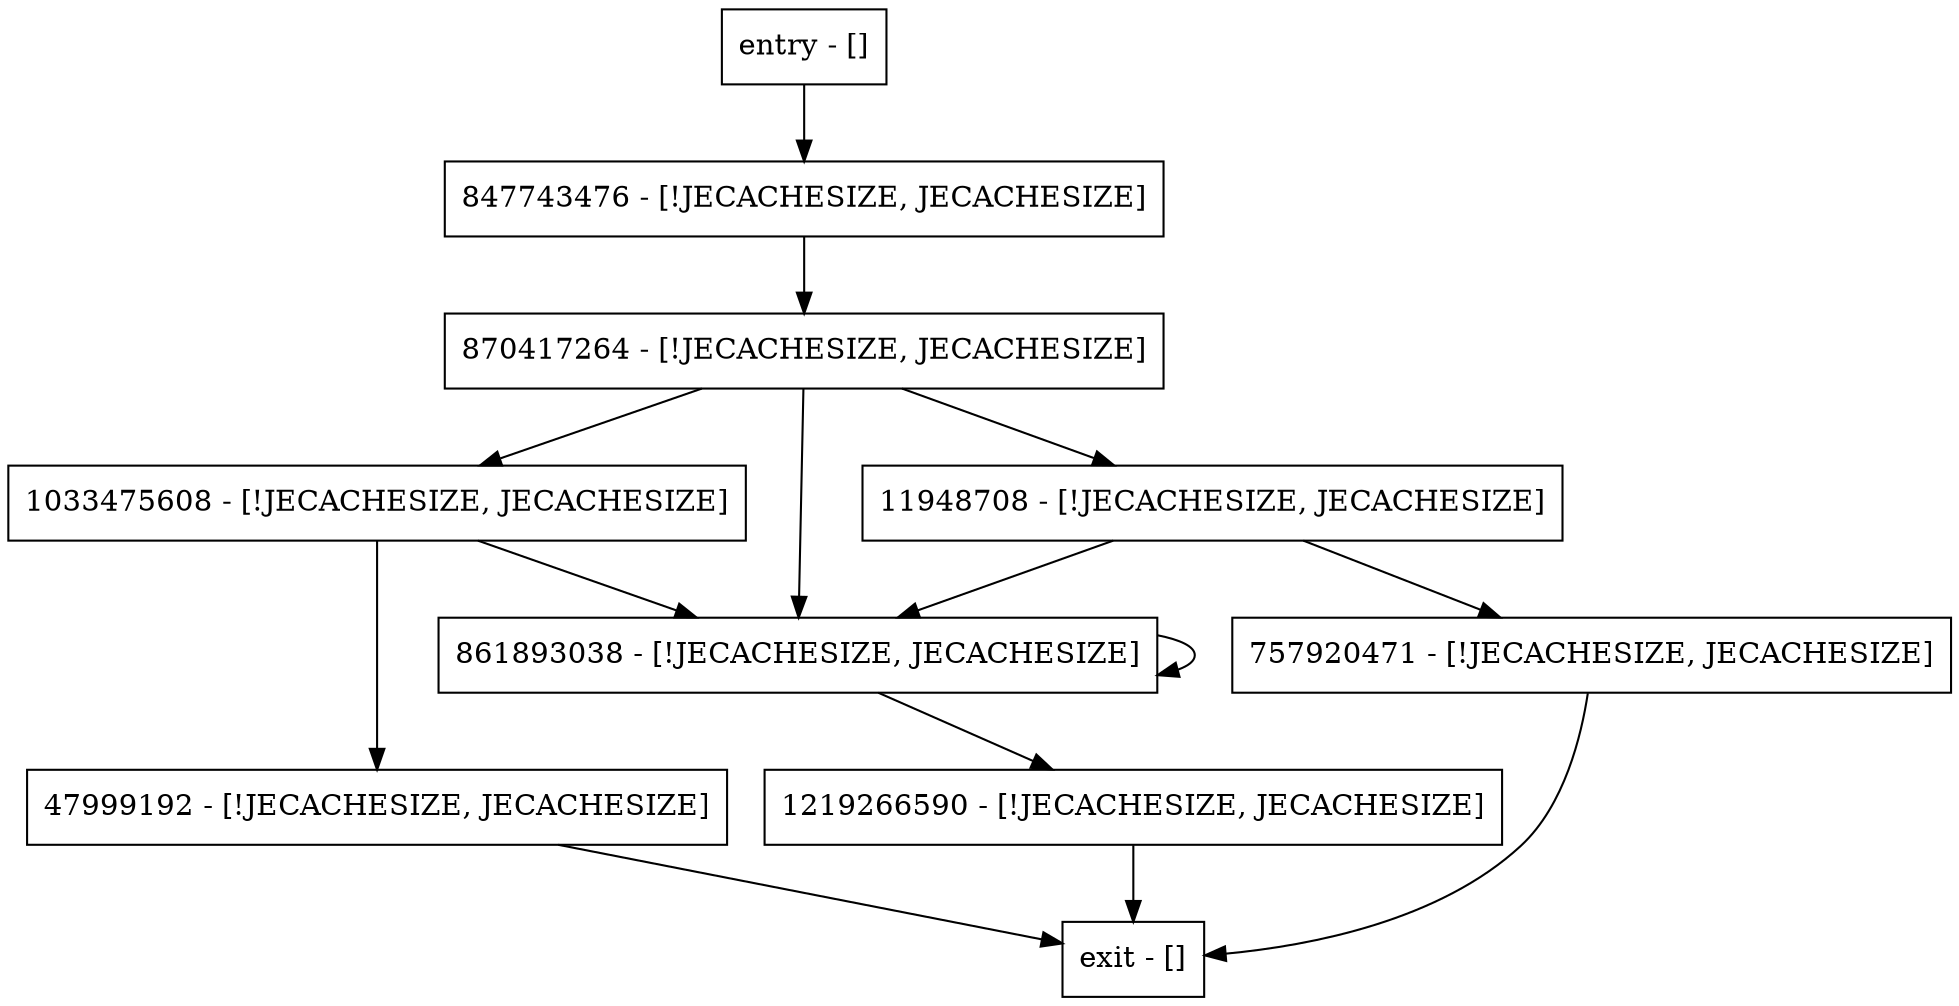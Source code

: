 digraph removeFront {
node [shape=record];
entry [label="entry - []"];
exit [label="exit - []"];
47999192 [label="47999192 - [!JECACHESIZE, JECACHESIZE]"];
1033475608 [label="1033475608 - [!JECACHESIZE, JECACHESIZE]"];
847743476 [label="847743476 - [!JECACHESIZE, JECACHESIZE]"];
757920471 [label="757920471 - [!JECACHESIZE, JECACHESIZE]"];
11948708 [label="11948708 - [!JECACHESIZE, JECACHESIZE]"];
861893038 [label="861893038 - [!JECACHESIZE, JECACHESIZE]"];
870417264 [label="870417264 - [!JECACHESIZE, JECACHESIZE]"];
1219266590 [label="1219266590 - [!JECACHESIZE, JECACHESIZE]"];
entry;
exit;
entry -> 847743476;
47999192 -> exit;
1033475608 -> 47999192;
1033475608 -> 861893038;
847743476 -> 870417264;
757920471 -> exit;
11948708 -> 757920471;
11948708 -> 861893038;
861893038 -> 861893038;
861893038 -> 1219266590;
870417264 -> 1033475608;
870417264 -> 11948708;
870417264 -> 861893038;
1219266590 -> exit;
}
